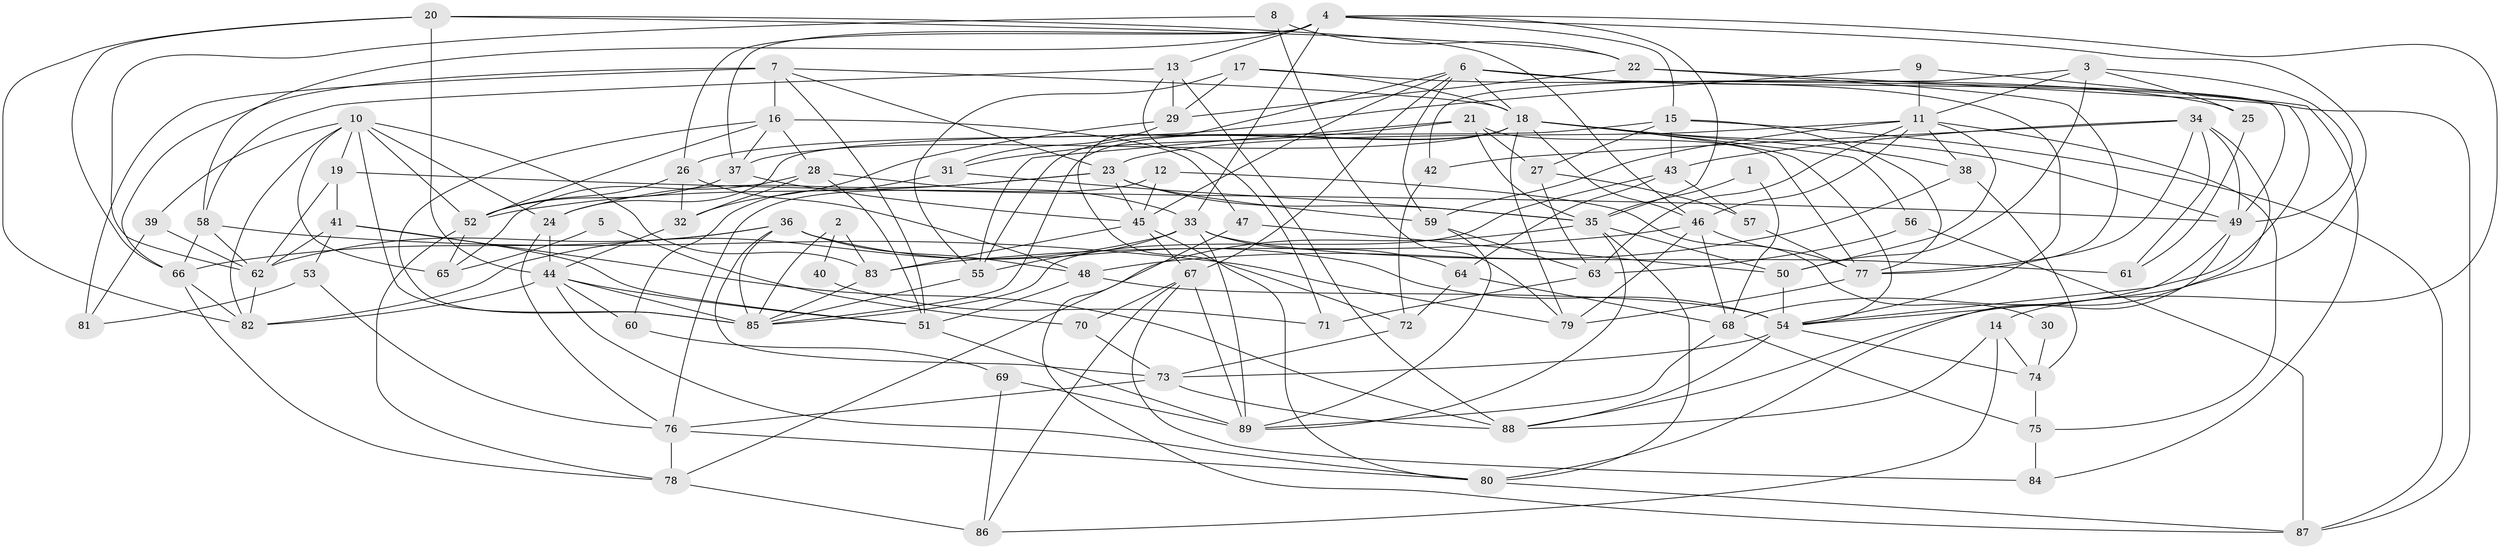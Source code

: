 // original degree distribution, {2: 0.14285714285714285, 4: 0.2789115646258503, 3: 0.272108843537415, 5: 0.14965986394557823, 7: 0.04081632653061224, 8: 0.013605442176870748, 6: 0.09523809523809523, 10: 0.006802721088435374}
// Generated by graph-tools (version 1.1) at 2025/37/03/04/25 23:37:00]
// undirected, 89 vertices, 227 edges
graph export_dot {
  node [color=gray90,style=filled];
  1;
  2;
  3;
  4;
  5;
  6;
  7;
  8;
  9;
  10;
  11;
  12;
  13;
  14;
  15;
  16;
  17;
  18;
  19;
  20;
  21;
  22;
  23;
  24;
  25;
  26;
  27;
  28;
  29;
  30;
  31;
  32;
  33;
  34;
  35;
  36;
  37;
  38;
  39;
  40;
  41;
  42;
  43;
  44;
  45;
  46;
  47;
  48;
  49;
  50;
  51;
  52;
  53;
  54;
  55;
  56;
  57;
  58;
  59;
  60;
  61;
  62;
  63;
  64;
  65;
  66;
  67;
  68;
  69;
  70;
  71;
  72;
  73;
  74;
  75;
  76;
  77;
  78;
  79;
  80;
  81;
  82;
  83;
  84;
  85;
  86;
  87;
  88;
  89;
  1 -- 35 [weight=1.0];
  1 -- 68 [weight=1.0];
  2 -- 40 [weight=1.0];
  2 -- 83 [weight=1.0];
  2 -- 85 [weight=1.0];
  3 -- 11 [weight=1.0];
  3 -- 25 [weight=1.0];
  3 -- 42 [weight=1.0];
  3 -- 49 [weight=1.0];
  3 -- 50 [weight=1.0];
  4 -- 13 [weight=1.0];
  4 -- 14 [weight=1.0];
  4 -- 15 [weight=1.0];
  4 -- 26 [weight=1.0];
  4 -- 33 [weight=1.0];
  4 -- 35 [weight=1.0];
  4 -- 37 [weight=1.0];
  4 -- 54 [weight=1.0];
  4 -- 58 [weight=1.0];
  5 -- 65 [weight=1.0];
  5 -- 70 [weight=1.0];
  6 -- 18 [weight=1.0];
  6 -- 45 [weight=1.0];
  6 -- 49 [weight=1.0];
  6 -- 54 [weight=1.0];
  6 -- 59 [weight=1.0];
  6 -- 67 [weight=1.0];
  6 -- 72 [weight=1.0];
  6 -- 87 [weight=1.0];
  7 -- 16 [weight=1.0];
  7 -- 18 [weight=1.0];
  7 -- 23 [weight=1.0];
  7 -- 51 [weight=1.0];
  7 -- 66 [weight=1.0];
  7 -- 81 [weight=2.0];
  8 -- 22 [weight=1.0];
  8 -- 62 [weight=1.0];
  8 -- 79 [weight=1.0];
  9 -- 11 [weight=1.0];
  9 -- 26 [weight=1.0];
  9 -- 84 [weight=1.0];
  10 -- 19 [weight=1.0];
  10 -- 24 [weight=1.0];
  10 -- 39 [weight=1.0];
  10 -- 52 [weight=1.0];
  10 -- 65 [weight=1.0];
  10 -- 82 [weight=1.0];
  10 -- 83 [weight=1.0];
  10 -- 85 [weight=1.0];
  11 -- 23 [weight=1.0];
  11 -- 38 [weight=1.0];
  11 -- 46 [weight=1.0];
  11 -- 50 [weight=1.0];
  11 -- 59 [weight=1.0];
  11 -- 63 [weight=1.0];
  11 -- 75 [weight=1.0];
  12 -- 30 [weight=1.0];
  12 -- 45 [weight=1.0];
  12 -- 76 [weight=1.0];
  13 -- 29 [weight=1.0];
  13 -- 58 [weight=1.0];
  13 -- 71 [weight=1.0];
  13 -- 88 [weight=1.0];
  14 -- 74 [weight=1.0];
  14 -- 86 [weight=1.0];
  14 -- 88 [weight=1.0];
  15 -- 24 [weight=1.0];
  15 -- 27 [weight=1.0];
  15 -- 43 [weight=1.0];
  15 -- 77 [weight=1.0];
  15 -- 87 [weight=1.0];
  16 -- 28 [weight=1.0];
  16 -- 37 [weight=1.0];
  16 -- 47 [weight=1.0];
  16 -- 52 [weight=1.0];
  16 -- 85 [weight=1.0];
  17 -- 18 [weight=1.0];
  17 -- 25 [weight=1.0];
  17 -- 29 [weight=1.0];
  17 -- 55 [weight=1.0];
  18 -- 37 [weight=1.0];
  18 -- 38 [weight=1.0];
  18 -- 46 [weight=1.0];
  18 -- 49 [weight=1.0];
  18 -- 54 [weight=1.0];
  18 -- 55 [weight=1.0];
  18 -- 56 [weight=1.0];
  18 -- 79 [weight=1.0];
  18 -- 85 [weight=1.0];
  19 -- 41 [weight=1.0];
  19 -- 49 [weight=1.0];
  19 -- 62 [weight=1.0];
  20 -- 22 [weight=1.0];
  20 -- 44 [weight=1.0];
  20 -- 46 [weight=1.0];
  20 -- 66 [weight=1.0];
  20 -- 82 [weight=1.0];
  21 -- 27 [weight=1.0];
  21 -- 31 [weight=1.0];
  21 -- 35 [weight=1.0];
  21 -- 55 [weight=1.0];
  21 -- 77 [weight=1.0];
  22 -- 29 [weight=1.0];
  22 -- 68 [weight=1.0];
  22 -- 77 [weight=1.0];
  23 -- 24 [weight=2.0];
  23 -- 35 [weight=1.0];
  23 -- 45 [weight=1.0];
  23 -- 52 [weight=1.0];
  23 -- 59 [weight=1.0];
  24 -- 44 [weight=1.0];
  24 -- 76 [weight=1.0];
  25 -- 61 [weight=1.0];
  26 -- 32 [weight=1.0];
  26 -- 48 [weight=1.0];
  26 -- 52 [weight=1.0];
  27 -- 57 [weight=1.0];
  27 -- 63 [weight=1.0];
  28 -- 32 [weight=1.0];
  28 -- 33 [weight=1.0];
  28 -- 51 [weight=1.0];
  28 -- 65 [weight=1.0];
  29 -- 31 [weight=1.0];
  29 -- 32 [weight=1.0];
  30 -- 74 [weight=1.0];
  31 -- 35 [weight=1.0];
  31 -- 60 [weight=1.0];
  32 -- 44 [weight=1.0];
  33 -- 55 [weight=1.0];
  33 -- 61 [weight=1.0];
  33 -- 64 [weight=1.0];
  33 -- 82 [weight=1.0];
  33 -- 89 [weight=1.0];
  34 -- 42 [weight=1.0];
  34 -- 43 [weight=1.0];
  34 -- 49 [weight=1.0];
  34 -- 61 [weight=1.0];
  34 -- 77 [weight=1.0];
  34 -- 88 [weight=1.0];
  35 -- 50 [weight=1.0];
  35 -- 78 [weight=1.0];
  35 -- 80 [weight=1.0];
  35 -- 89 [weight=1.0];
  36 -- 48 [weight=1.0];
  36 -- 54 [weight=1.0];
  36 -- 62 [weight=1.0];
  36 -- 66 [weight=1.0];
  36 -- 73 [weight=1.0];
  36 -- 85 [weight=1.0];
  37 -- 45 [weight=1.0];
  37 -- 52 [weight=1.0];
  38 -- 48 [weight=1.0];
  38 -- 74 [weight=1.0];
  39 -- 62 [weight=1.0];
  39 -- 81 [weight=1.0];
  40 -- 71 [weight=1.0];
  41 -- 51 [weight=1.0];
  41 -- 53 [weight=1.0];
  41 -- 62 [weight=1.0];
  41 -- 88 [weight=1.0];
  42 -- 72 [weight=1.0];
  43 -- 57 [weight=1.0];
  43 -- 64 [weight=1.0];
  43 -- 85 [weight=1.0];
  44 -- 51 [weight=1.0];
  44 -- 60 [weight=1.0];
  44 -- 80 [weight=1.0];
  44 -- 82 [weight=1.0];
  44 -- 85 [weight=1.0];
  45 -- 67 [weight=1.0];
  45 -- 80 [weight=1.0];
  45 -- 83 [weight=1.0];
  46 -- 68 [weight=2.0];
  46 -- 77 [weight=1.0];
  46 -- 79 [weight=1.0];
  46 -- 83 [weight=2.0];
  47 -- 50 [weight=1.0];
  47 -- 87 [weight=1.0];
  48 -- 51 [weight=1.0];
  48 -- 54 [weight=2.0];
  49 -- 54 [weight=1.0];
  49 -- 80 [weight=1.0];
  50 -- 54 [weight=1.0];
  51 -- 89 [weight=1.0];
  52 -- 65 [weight=1.0];
  52 -- 78 [weight=1.0];
  53 -- 76 [weight=1.0];
  53 -- 81 [weight=1.0];
  54 -- 73 [weight=1.0];
  54 -- 74 [weight=1.0];
  54 -- 88 [weight=1.0];
  55 -- 85 [weight=1.0];
  56 -- 63 [weight=1.0];
  56 -- 87 [weight=1.0];
  57 -- 77 [weight=1.0];
  58 -- 62 [weight=1.0];
  58 -- 66 [weight=1.0];
  58 -- 79 [weight=1.0];
  59 -- 63 [weight=1.0];
  59 -- 89 [weight=1.0];
  60 -- 69 [weight=1.0];
  62 -- 82 [weight=1.0];
  63 -- 71 [weight=1.0];
  64 -- 68 [weight=1.0];
  64 -- 72 [weight=1.0];
  66 -- 78 [weight=1.0];
  66 -- 82 [weight=1.0];
  67 -- 70 [weight=1.0];
  67 -- 84 [weight=1.0];
  67 -- 86 [weight=1.0];
  67 -- 89 [weight=1.0];
  68 -- 75 [weight=1.0];
  68 -- 89 [weight=1.0];
  69 -- 86 [weight=2.0];
  69 -- 89 [weight=1.0];
  70 -- 73 [weight=1.0];
  72 -- 73 [weight=1.0];
  73 -- 76 [weight=1.0];
  73 -- 88 [weight=1.0];
  74 -- 75 [weight=1.0];
  75 -- 84 [weight=1.0];
  76 -- 78 [weight=1.0];
  76 -- 80 [weight=1.0];
  77 -- 79 [weight=1.0];
  78 -- 86 [weight=1.0];
  80 -- 87 [weight=1.0];
  83 -- 85 [weight=1.0];
}

